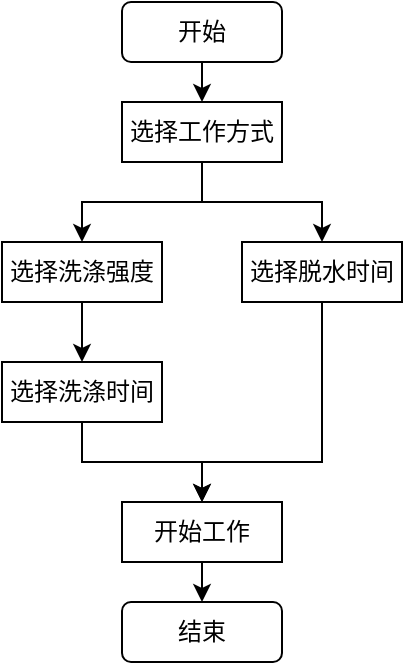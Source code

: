 <mxfile version="12.4.2" type="device" pages="1"><diagram id="aTopt42IvArWG6VZhXWF" name="第 1 页"><mxGraphModel dx="942" dy="712" grid="1" gridSize="10" guides="1" tooltips="1" connect="1" arrows="1" fold="1" page="1" pageScale="1" pageWidth="1169" pageHeight="827" math="0" shadow="0"><root><mxCell id="0"/><mxCell id="1" parent="0"/><mxCell id="C83ZhLIF68TQI5kLRvX4-11" style="edgeStyle=orthogonalEdgeStyle;rounded=0;orthogonalLoop=1;jettySize=auto;html=1;exitX=0.5;exitY=1;exitDx=0;exitDy=0;entryX=0.5;entryY=0;entryDx=0;entryDy=0;" edge="1" parent="1" source="C83ZhLIF68TQI5kLRvX4-1" target="C83ZhLIF68TQI5kLRvX4-2"><mxGeometry relative="1" as="geometry"/></mxCell><mxCell id="C83ZhLIF68TQI5kLRvX4-1" value="开始" style="rounded=1;whiteSpace=wrap;html=1;" vertex="1" parent="1"><mxGeometry x="520" y="130" width="80" height="30" as="geometry"/></mxCell><mxCell id="C83ZhLIF68TQI5kLRvX4-12" style="edgeStyle=orthogonalEdgeStyle;rounded=0;orthogonalLoop=1;jettySize=auto;html=1;exitX=0.5;exitY=1;exitDx=0;exitDy=0;entryX=0.5;entryY=0;entryDx=0;entryDy=0;" edge="1" parent="1" source="C83ZhLIF68TQI5kLRvX4-2" target="C83ZhLIF68TQI5kLRvX4-5"><mxGeometry relative="1" as="geometry"/></mxCell><mxCell id="C83ZhLIF68TQI5kLRvX4-13" style="edgeStyle=orthogonalEdgeStyle;rounded=0;orthogonalLoop=1;jettySize=auto;html=1;exitX=0.5;exitY=1;exitDx=0;exitDy=0;" edge="1" parent="1" source="C83ZhLIF68TQI5kLRvX4-2" target="C83ZhLIF68TQI5kLRvX4-4"><mxGeometry relative="1" as="geometry"/></mxCell><mxCell id="C83ZhLIF68TQI5kLRvX4-2" value="选择工作方式" style="rounded=0;whiteSpace=wrap;html=1;flipH=0;" vertex="1" parent="1"><mxGeometry x="520" y="180" width="80" height="30" as="geometry"/></mxCell><mxCell id="C83ZhLIF68TQI5kLRvX4-15" style="edgeStyle=orthogonalEdgeStyle;rounded=0;orthogonalLoop=1;jettySize=auto;html=1;exitX=0.5;exitY=1;exitDx=0;exitDy=0;entryX=0.5;entryY=0;entryDx=0;entryDy=0;" edge="1" parent="1" source="C83ZhLIF68TQI5kLRvX4-3" target="C83ZhLIF68TQI5kLRvX4-6"><mxGeometry relative="1" as="geometry"/></mxCell><mxCell id="C83ZhLIF68TQI5kLRvX4-3" value="选择洗涤时间" style="rounded=0;whiteSpace=wrap;html=1;" vertex="1" parent="1"><mxGeometry x="460" y="310" width="80" height="30" as="geometry"/></mxCell><mxCell id="C83ZhLIF68TQI5kLRvX4-14" style="edgeStyle=orthogonalEdgeStyle;rounded=0;orthogonalLoop=1;jettySize=auto;html=1;exitX=0.5;exitY=1;exitDx=0;exitDy=0;entryX=0.5;entryY=0;entryDx=0;entryDy=0;" edge="1" parent="1" source="C83ZhLIF68TQI5kLRvX4-4" target="C83ZhLIF68TQI5kLRvX4-3"><mxGeometry relative="1" as="geometry"/></mxCell><mxCell id="C83ZhLIF68TQI5kLRvX4-4" value="选择洗涤强度" style="rounded=0;whiteSpace=wrap;html=1;flipH=0;" vertex="1" parent="1"><mxGeometry x="460" y="250" width="80" height="30" as="geometry"/></mxCell><mxCell id="C83ZhLIF68TQI5kLRvX4-18" style="edgeStyle=orthogonalEdgeStyle;rounded=0;orthogonalLoop=1;jettySize=auto;html=1;exitX=0.5;exitY=1;exitDx=0;exitDy=0;entryX=0.5;entryY=0;entryDx=0;entryDy=0;" edge="1" parent="1" source="C83ZhLIF68TQI5kLRvX4-5" target="C83ZhLIF68TQI5kLRvX4-6"><mxGeometry relative="1" as="geometry"><Array as="points"><mxPoint x="620" y="360"/><mxPoint x="560" y="360"/></Array></mxGeometry></mxCell><mxCell id="C83ZhLIF68TQI5kLRvX4-5" value="选择脱水时间" style="rounded=0;whiteSpace=wrap;html=1;flipH=0;" vertex="1" parent="1"><mxGeometry x="580" y="250" width="80" height="30" as="geometry"/></mxCell><mxCell id="C83ZhLIF68TQI5kLRvX4-17" style="edgeStyle=orthogonalEdgeStyle;rounded=0;orthogonalLoop=1;jettySize=auto;html=1;exitX=0.5;exitY=1;exitDx=0;exitDy=0;entryX=0.5;entryY=0;entryDx=0;entryDy=0;" edge="1" parent="1" source="C83ZhLIF68TQI5kLRvX4-6" target="C83ZhLIF68TQI5kLRvX4-8"><mxGeometry relative="1" as="geometry"/></mxCell><mxCell id="C83ZhLIF68TQI5kLRvX4-6" value="开始工作" style="rounded=0;whiteSpace=wrap;html=1;" vertex="1" parent="1"><mxGeometry x="520" y="380" width="80" height="30" as="geometry"/></mxCell><mxCell id="C83ZhLIF68TQI5kLRvX4-8" value="结束" style="rounded=1;whiteSpace=wrap;html=1;" vertex="1" parent="1"><mxGeometry x="520" y="430" width="80" height="30" as="geometry"/></mxCell></root></mxGraphModel></diagram></mxfile>